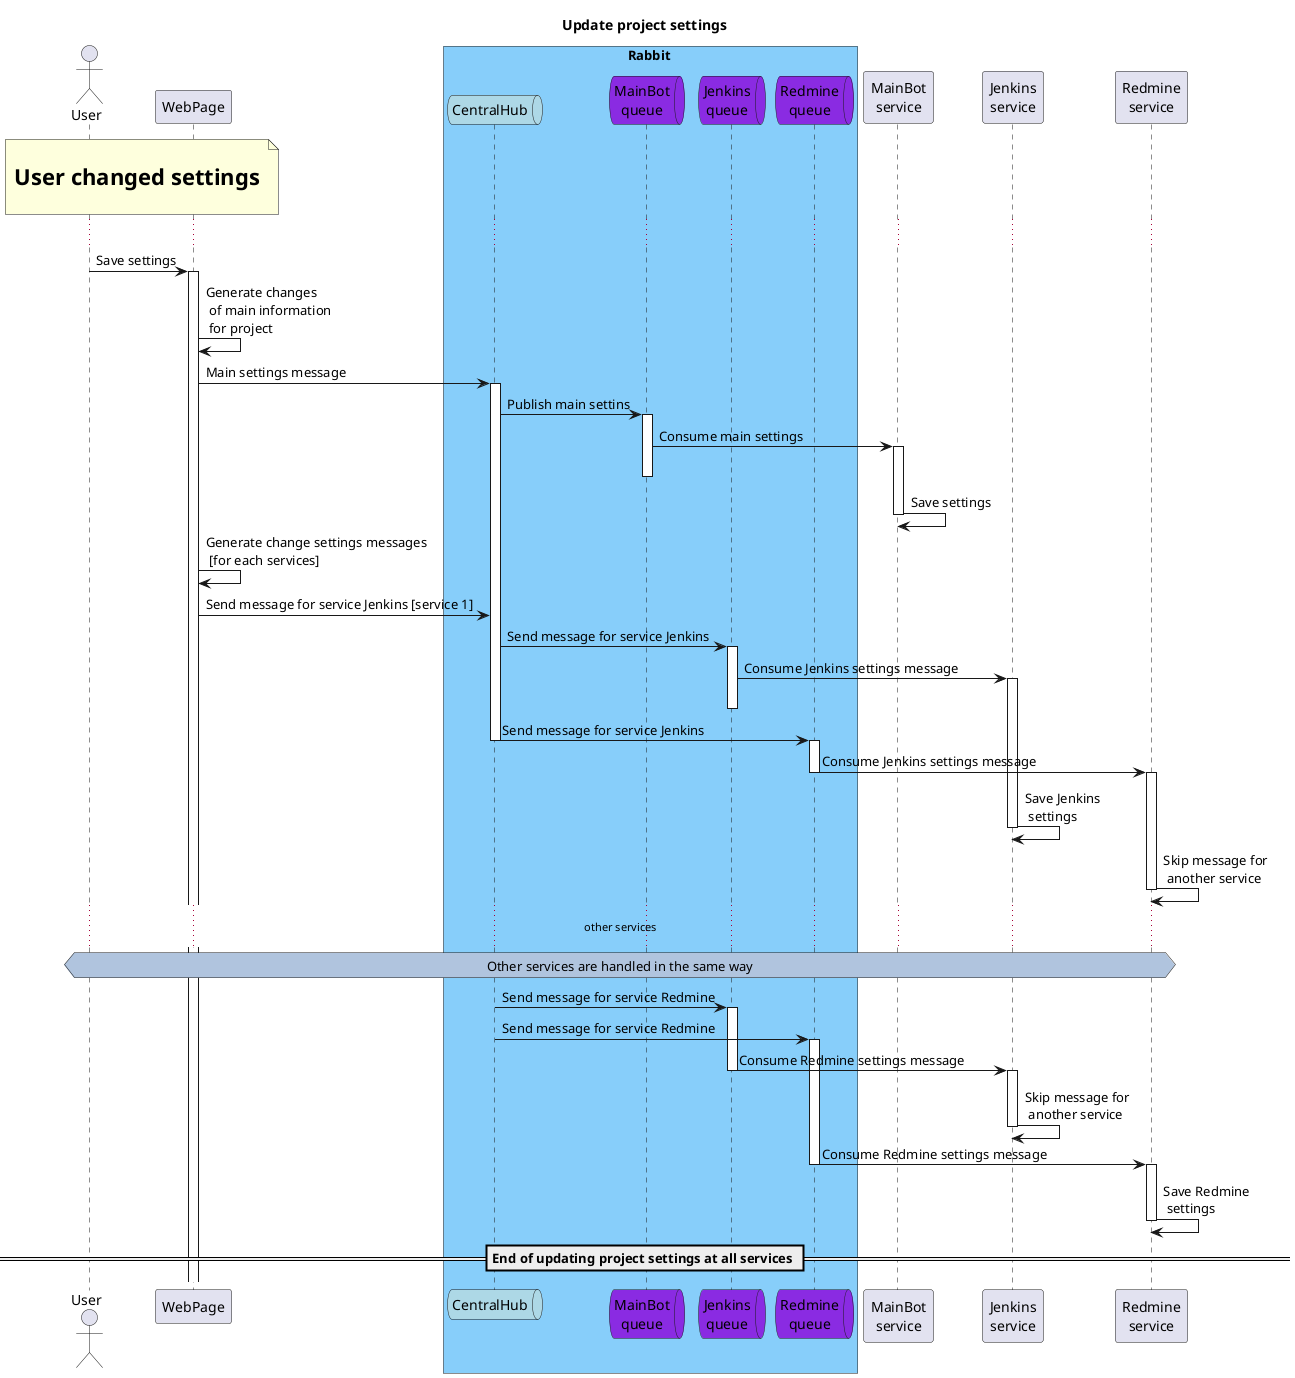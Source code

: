 @startuml Update project settings

title Update project settings

actor User as usr
participant WebPage as wp

box Rabbit #LightSkyBlue 
    queue "CentralHub" as CentralHub #LightBlue
    queue "MainBot\nqueue" as mbQueue #BlueViolet
    queue "Jenkins\nqueue" as jenkinsQueue #BlueViolet
    queue "Redmine\nqueue" as redmineQueue #BlueViolet
end box

participant "MainBot\nservice" as mb
participant "Jenkins\nservice" as jenkins
participant "Redmine\nservice" as redmine


note over usr, wp : \n <size:22>**User changed settings**</size> \n
...

usr -> wp : Save settings
activate wp
wp -> wp : Generate changes\n of main information\n for project
wp -> CentralHub : Main settings message
activate CentralHub
CentralHub -> mbQueue : Publish main settins
activate mbQueue
mbQueue -> mb : Consume main settings
activate mb
deactivate mbQueue
mb -> mb: Save settings
deactivate mb



wp -> wp : Generate change settings messages\n [for each services]
wp -> CentralHub : Send message for service Jenkins [service 1]
CentralHub -> jenkinsQueue : Send message for service Jenkins
activate jenkinsQueue
jenkinsQueue -> jenkins : Consume Jenkins settings message 
activate jenkins
deactivate jenkinsQueue
CentralHub -> redmineQueue : Send message for service Jenkins
deactivate CentralHub
activate redmineQueue
redmineQueue -> redmine  : Consume Jenkins settings message
deactivate redmineQueue
activate redmine
jenkins -> jenkins : Save Jenkins\n settings
deactivate jenkins
redmine -> redmine : Skip message for\n another service
deactivate redmine

... other services ...
hnote across #LightSteelBlue: Other services are handled in the same way 
CentralHub -> jenkinsQueue : Send message for service Redmine
activate jenkinsQueue
CentralHub -> redmineQueue : Send message for service Redmine
deactivate CentralHub
activate redmineQueue
jenkinsQueue -> jenkins : Consume Redmine settings message 
deactivate jenkinsQueue
activate jenkins
jenkins -> jenkins : Skip message for\n another service
deactivate jenkins
redmineQueue -> redmine  : Consume Redmine settings message
deactivate redmineQueue
activate redmine
redmine -> redmine : Save Redmine\n settings
deactivate redmine

== End of updating project settings at all services == 

@enduml